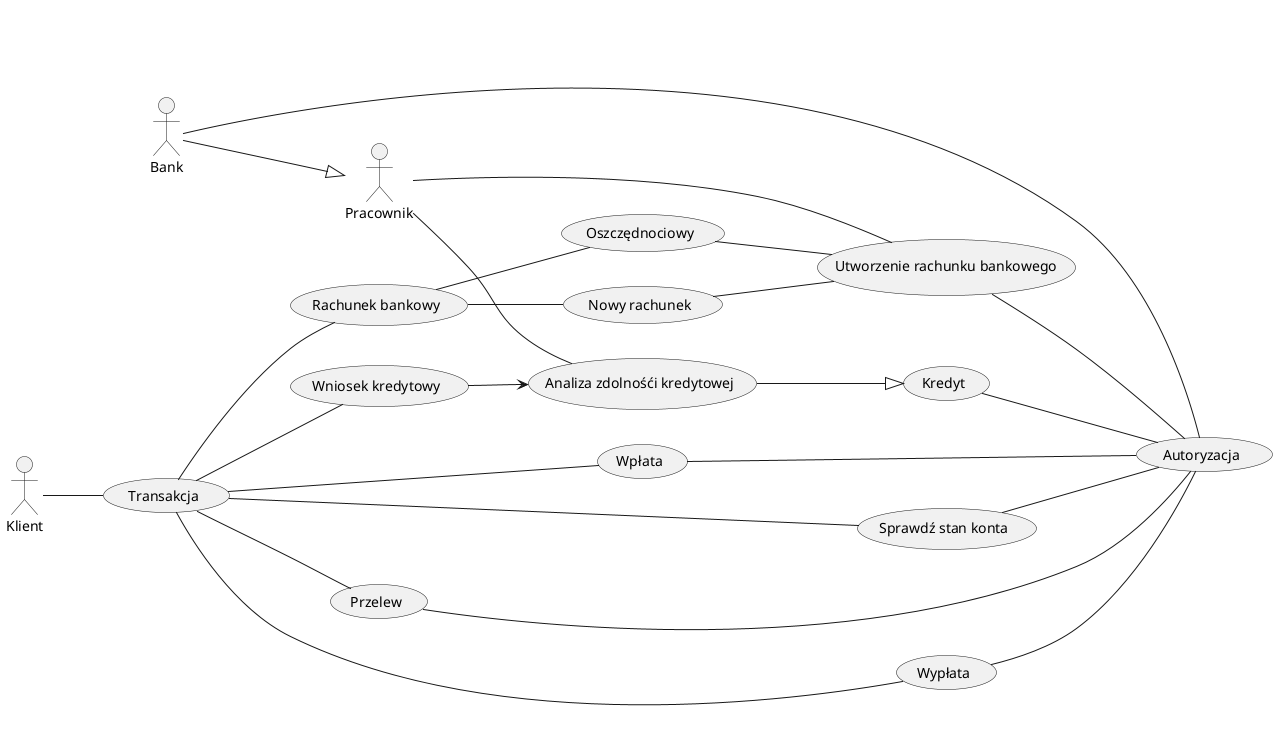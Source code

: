@startuml
left to right direction
actor Bank
actor Klient
actor Pracownik


usecase (Transakcja)
usecase (Sprawdź stan konta)
usecase (Wpłata)
usecase (Wypłata)
usecase (Przelew)
usecase (Kredyt)
usecase (Analiza zdolnośći kredytowej)
usecase (Wniosek kredytowy)
usecase (Rachunek bankowy)
usecase (Utworzenie rachunku bankowego)
usecase (Autoryzacja)


Bank --|> Pracownik
Klient -- (Transakcja)
Bank - (Autoryzacja)
(Wniosek kredytowy) --> (Analiza zdolnośći kredytowej)
(Analiza zdolnośći kredytowej)  --|> (Kredyt)
(Kredyt) -- (Autoryzacja)
Pracownik -- (Analiza zdolnośći kredytowej)
(Transakcja) -- (Wniosek kredytowy)
(Transakcja) -- (Rachunek bankowy)
(Rachunek bankowy) -- (Oszczędnociowy)
(Rachunek bankowy) -- (Nowy rachunek)
(Oszczędnociowy) -- (Utworzenie rachunku bankowego)
(Nowy rachunek) -- (Utworzenie rachunku bankowego)

Pracownik -- (Utworzenie rachunku bankowego)
(Utworzenie rachunku bankowego) -- (Autoryzacja)
(Transakcja) -- (Sprawdź stan konta)

(Sprawdź stan konta) -- (Autoryzacja)
(Transakcja) -- (Wpłata)
(Wpłata) -- (Autoryzacja)
(Transakcja) -- (Wypłata)
(Wypłata) -- (Autoryzacja)
(Transakcja) -- (Przelew)
(Przelew) -- (Autoryzacja)


@enduml